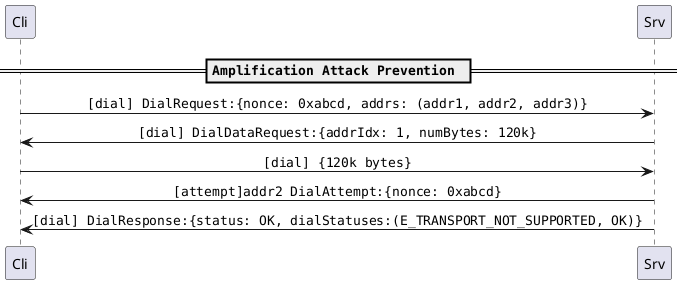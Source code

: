 @startuml
participant Cli
participant Srv

skinparam sequenceMessageAlign center
skinparam defaultFontName monospaced


== Amplification Attack Prevention ==

Cli -> Srv: [dial] DialRequest:{nonce: 0xabcd, addrs: (addr1, addr2, addr3)}
Srv -> Cli: [dial] DialDataRequest:{addrIdx: 1, numBytes: 120k}
Cli -> Srv: [dial] {120k bytes}
Srv -> Cli: [attempt]addr2 DialAttempt:{nonce: 0xabcd}
Srv -> Cli: [dial] DialResponse:{status: OK, dialStatuses:(E_TRANSPORT_NOT_SUPPORTED, OK)} 

@enduml
